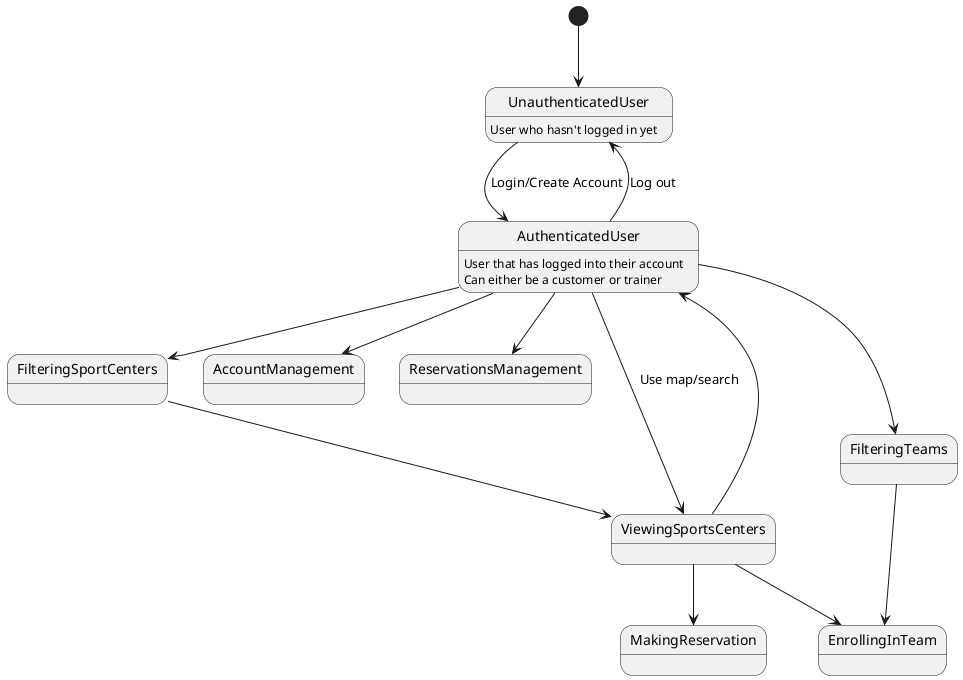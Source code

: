 @startuml

[*] --> UnauthenticatedUser
UnauthenticatedUser : User who hasn't logged in yet

UnauthenticatedUser --> AuthenticatedUser : Login/Create Account
AuthenticatedUser : User that has logged into their account
AuthenticatedUser : Can either be a customer or trainer

AuthenticatedUser --> ViewingSportsCenters : Use map/search
AuthenticatedUser --> AccountManagement
AuthenticatedUser --> UnauthenticatedUser : Log out
AuthenticatedUser --> ReservationsManagement
AuthenticatedUser --> FilteringSportCenters
AuthenticatedUser --> FilteringTeams

FilteringSportCenters --> ViewingSportsCenters

FilteringTeams --> EnrollingInTeam

ViewingSportsCenters --> MakingReservation
ViewingSportsCenters --> AuthenticatedUser
ViewingSportsCenters --> EnrollingInTeam



@enduml